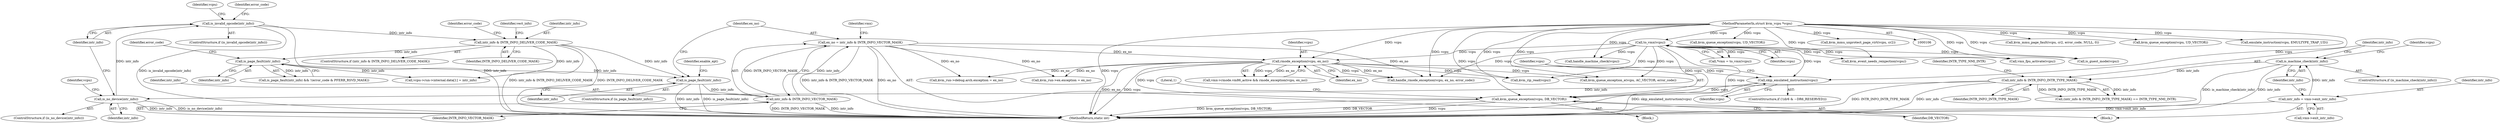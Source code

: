 digraph "0_linux_54a20552e1eae07aa240fa370a0293e006b5faed_0@pointer" {
"1000366" [label="(Call,kvm_queue_exception(vcpu, DB_VECTOR))"];
"1000364" [label="(Call,skip_emulated_instruction(vcpu))"];
"1000310" [label="(Call,rmode_exception(vcpu, ex_no))"];
"1000112" [label="(Call,to_vmx(vcpu))"];
"1000107" [label="(MethodParameterIn,struct kvm_vcpu *vcpu)"];
"1000298" [label="(Call,ex_no = intr_info & INTR_INFO_VECTOR_MASK)"];
"1000300" [label="(Call,intr_info & INTR_INFO_VECTOR_MASK)"];
"1000273" [label="(Call,is_page_fault(intr_info))"];
"1000205" [label="(Call,is_page_fault(intr_info))"];
"1000191" [label="(Call,intr_info & INTR_INFO_DELIVER_CODE_MASK)"];
"1000161" [label="(Call,is_invalid_opcode(intr_info))"];
"1000153" [label="(Call,is_no_device(intr_info))"];
"1000146" [label="(Call,intr_info & INTR_INFO_INTR_TYPE_MASK)"];
"1000139" [label="(Call,is_machine_check(intr_info))"];
"1000133" [label="(Call,intr_info = vmx->exit_intr_info)"];
"1000292" [label="(Call,kvm_mmu_page_fault(vcpu, cr2, error_code, NULL, 0))"];
"1000182" [label="(Call,kvm_queue_exception(vcpu, UD_VECTOR))"];
"1000166" [label="(Identifier,vcpu)"];
"1000139" [label="(Call,is_machine_check(intr_info))"];
"1000188" [label="(Identifier,error_code)"];
"1000175" [label="(Call,emulate_instruction(vcpu, EMULTYPE_TRAP_UD))"];
"1000370" [label="(Literal,1)"];
"1000307" [label="(Identifier,vmx)"];
"1000311" [label="(Identifier,vcpu)"];
"1000314" [label="(Call,handle_rmode_exception(vcpu, ex_no, error_code))"];
"1000191" [label="(Call,intr_info & INTR_INFO_DELIVER_CODE_MASK)"];
"1000273" [label="(Call,is_page_fault(intr_info))"];
"1000424" [label="(Call,kvm_run->debug.arch.exception = ex_no)"];
"1000367" [label="(Identifier,vcpu)"];
"1000143" [label="(Identifier,vcpu)"];
"1000301" [label="(Identifier,intr_info)"];
"1000205" [label="(Call,is_page_fault(intr_info))"];
"1000206" [label="(Identifier,intr_info)"];
"1000277" [label="(Identifier,enable_ept)"];
"1000204" [label="(Call,is_page_fault(intr_info) && !(error_code & PFERR_RSVD_MASK))"];
"1000248" [label="(Call,vcpu->run->internal.data[1] = intr_info)"];
"1000157" [label="(Identifier,vcpu)"];
"1000140" [label="(Identifier,intr_info)"];
"1000165" [label="(Call,is_guest_mode(vcpu))"];
"1000110" [label="(Call,*vmx = to_vmx(vcpu))"];
"1000286" [label="(Call,kvm_event_needs_reinjection(vcpu))"];
"1000113" [label="(Identifier,vcpu)"];
"1000190" [label="(ControlStructure,if (intr_info & INTR_INFO_DELIVER_CODE_MASK))"];
"1000359" [label="(ControlStructure,if (!(dr6 & ~DR6_RESERVED)))"];
"1000142" [label="(Call,handle_machine_check(vcpu))"];
"1000156" [label="(Call,vmx_fpu_activate(vcpu))"];
"1000161" [label="(Call,is_invalid_opcode(intr_info))"];
"1000457" [label="(MethodReturn,static int)"];
"1000148" [label="(Identifier,INTR_INFO_INTR_TYPE_MASK)"];
"1000108" [label="(Block,)"];
"1000160" [label="(ControlStructure,if (is_invalid_opcode(intr_info)))"];
"1000147" [label="(Identifier,intr_info)"];
"1000298" [label="(Call,ex_no = intr_info & INTR_INFO_VECTOR_MASK)"];
"1000312" [label="(Identifier,ex_no)"];
"1000138" [label="(ControlStructure,if (is_machine_check(intr_info)))"];
"1000299" [label="(Identifier,ex_no)"];
"1000146" [label="(Call,intr_info & INTR_INFO_INTR_TYPE_MASK)"];
"1000135" [label="(Call,vmx->exit_intr_info)"];
"1000300" [label="(Call,intr_info & INTR_INFO_VECTOR_MASK)"];
"1000410" [label="(Call,kvm_rip_read(vcpu))"];
"1000153" [label="(Call,is_no_device(intr_info))"];
"1000133" [label="(Call,intr_info = vmx->exit_intr_info)"];
"1000107" [label="(MethodParameterIn,struct kvm_vcpu *vcpu)"];
"1000162" [label="(Identifier,intr_info)"];
"1000112" [label="(Call,to_vmx(vcpu))"];
"1000304" [label="(Call,vmx->rmode.vm86_active && rmode_exception(vcpu, ex_no))"];
"1000168" [label="(Call,kvm_queue_exception(vcpu, UD_VECTOR))"];
"1000322" [label="(Call,kvm_queue_exception_e(vcpu, AC_VECTOR, error_code))"];
"1000149" [label="(Identifier,INTR_TYPE_NMI_INTR)"];
"1000195" [label="(Identifier,error_code)"];
"1000272" [label="(ControlStructure,if (is_page_fault(intr_info)))"];
"1000201" [label="(Identifier,vect_info)"];
"1000365" [label="(Identifier,vcpu)"];
"1000154" [label="(Identifier,intr_info)"];
"1000368" [label="(Identifier,DB_VECTOR)"];
"1000288" [label="(Call,kvm_mmu_unprotect_page_virt(vcpu, cr2))"];
"1000274" [label="(Identifier,intr_info)"];
"1000192" [label="(Identifier,intr_info)"];
"1000152" [label="(ControlStructure,if (is_no_device(intr_info)))"];
"1000440" [label="(Call,kvm_run->ex.exception = ex_no)"];
"1000134" [label="(Identifier,intr_info)"];
"1000145" [label="(Call,(intr_info & INTR_INFO_INTR_TYPE_MASK) == INTR_TYPE_NMI_INTR)"];
"1000209" [label="(Identifier,error_code)"];
"1000193" [label="(Identifier,INTR_INFO_DELIVER_CODE_MASK)"];
"1000310" [label="(Call,rmode_exception(vcpu, ex_no))"];
"1000302" [label="(Identifier,INTR_INFO_VECTOR_MASK)"];
"1000342" [label="(Block,)"];
"1000366" [label="(Call,kvm_queue_exception(vcpu, DB_VECTOR))"];
"1000364" [label="(Call,skip_emulated_instruction(vcpu))"];
"1000366" -> "1000342"  [label="AST: "];
"1000366" -> "1000368"  [label="CFG: "];
"1000367" -> "1000366"  [label="AST: "];
"1000368" -> "1000366"  [label="AST: "];
"1000370" -> "1000366"  [label="CFG: "];
"1000366" -> "1000457"  [label="DDG: DB_VECTOR"];
"1000366" -> "1000457"  [label="DDG: vcpu"];
"1000366" -> "1000457"  [label="DDG: kvm_queue_exception(vcpu, DB_VECTOR)"];
"1000364" -> "1000366"  [label="DDG: vcpu"];
"1000310" -> "1000366"  [label="DDG: vcpu"];
"1000112" -> "1000366"  [label="DDG: vcpu"];
"1000107" -> "1000366"  [label="DDG: vcpu"];
"1000364" -> "1000359"  [label="AST: "];
"1000364" -> "1000365"  [label="CFG: "];
"1000365" -> "1000364"  [label="AST: "];
"1000367" -> "1000364"  [label="CFG: "];
"1000364" -> "1000457"  [label="DDG: skip_emulated_instruction(vcpu)"];
"1000310" -> "1000364"  [label="DDG: vcpu"];
"1000112" -> "1000364"  [label="DDG: vcpu"];
"1000107" -> "1000364"  [label="DDG: vcpu"];
"1000310" -> "1000304"  [label="AST: "];
"1000310" -> "1000312"  [label="CFG: "];
"1000311" -> "1000310"  [label="AST: "];
"1000312" -> "1000310"  [label="AST: "];
"1000304" -> "1000310"  [label="CFG: "];
"1000310" -> "1000457"  [label="DDG: ex_no"];
"1000310" -> "1000457"  [label="DDG: vcpu"];
"1000310" -> "1000304"  [label="DDG: vcpu"];
"1000310" -> "1000304"  [label="DDG: ex_no"];
"1000112" -> "1000310"  [label="DDG: vcpu"];
"1000107" -> "1000310"  [label="DDG: vcpu"];
"1000298" -> "1000310"  [label="DDG: ex_no"];
"1000310" -> "1000314"  [label="DDG: vcpu"];
"1000310" -> "1000314"  [label="DDG: ex_no"];
"1000310" -> "1000322"  [label="DDG: vcpu"];
"1000310" -> "1000410"  [label="DDG: vcpu"];
"1000310" -> "1000424"  [label="DDG: ex_no"];
"1000310" -> "1000440"  [label="DDG: ex_no"];
"1000112" -> "1000110"  [label="AST: "];
"1000112" -> "1000113"  [label="CFG: "];
"1000113" -> "1000112"  [label="AST: "];
"1000110" -> "1000112"  [label="CFG: "];
"1000112" -> "1000457"  [label="DDG: vcpu"];
"1000112" -> "1000110"  [label="DDG: vcpu"];
"1000107" -> "1000112"  [label="DDG: vcpu"];
"1000112" -> "1000142"  [label="DDG: vcpu"];
"1000112" -> "1000156"  [label="DDG: vcpu"];
"1000112" -> "1000165"  [label="DDG: vcpu"];
"1000112" -> "1000286"  [label="DDG: vcpu"];
"1000112" -> "1000314"  [label="DDG: vcpu"];
"1000112" -> "1000322"  [label="DDG: vcpu"];
"1000112" -> "1000410"  [label="DDG: vcpu"];
"1000107" -> "1000106"  [label="AST: "];
"1000107" -> "1000457"  [label="DDG: vcpu"];
"1000107" -> "1000142"  [label="DDG: vcpu"];
"1000107" -> "1000156"  [label="DDG: vcpu"];
"1000107" -> "1000165"  [label="DDG: vcpu"];
"1000107" -> "1000168"  [label="DDG: vcpu"];
"1000107" -> "1000175"  [label="DDG: vcpu"];
"1000107" -> "1000182"  [label="DDG: vcpu"];
"1000107" -> "1000286"  [label="DDG: vcpu"];
"1000107" -> "1000288"  [label="DDG: vcpu"];
"1000107" -> "1000292"  [label="DDG: vcpu"];
"1000107" -> "1000314"  [label="DDG: vcpu"];
"1000107" -> "1000322"  [label="DDG: vcpu"];
"1000107" -> "1000410"  [label="DDG: vcpu"];
"1000298" -> "1000108"  [label="AST: "];
"1000298" -> "1000300"  [label="CFG: "];
"1000299" -> "1000298"  [label="AST: "];
"1000300" -> "1000298"  [label="AST: "];
"1000307" -> "1000298"  [label="CFG: "];
"1000298" -> "1000457"  [label="DDG: ex_no"];
"1000298" -> "1000457"  [label="DDG: intr_info & INTR_INFO_VECTOR_MASK"];
"1000300" -> "1000298"  [label="DDG: intr_info"];
"1000300" -> "1000298"  [label="DDG: INTR_INFO_VECTOR_MASK"];
"1000298" -> "1000314"  [label="DDG: ex_no"];
"1000298" -> "1000424"  [label="DDG: ex_no"];
"1000298" -> "1000440"  [label="DDG: ex_no"];
"1000300" -> "1000302"  [label="CFG: "];
"1000301" -> "1000300"  [label="AST: "];
"1000302" -> "1000300"  [label="AST: "];
"1000300" -> "1000457"  [label="DDG: intr_info"];
"1000300" -> "1000457"  [label="DDG: INTR_INFO_VECTOR_MASK"];
"1000273" -> "1000300"  [label="DDG: intr_info"];
"1000273" -> "1000272"  [label="AST: "];
"1000273" -> "1000274"  [label="CFG: "];
"1000274" -> "1000273"  [label="AST: "];
"1000277" -> "1000273"  [label="CFG: "];
"1000299" -> "1000273"  [label="CFG: "];
"1000273" -> "1000457"  [label="DDG: intr_info"];
"1000273" -> "1000457"  [label="DDG: is_page_fault(intr_info)"];
"1000205" -> "1000273"  [label="DDG: intr_info"];
"1000191" -> "1000273"  [label="DDG: intr_info"];
"1000205" -> "1000204"  [label="AST: "];
"1000205" -> "1000206"  [label="CFG: "];
"1000206" -> "1000205"  [label="AST: "];
"1000209" -> "1000205"  [label="CFG: "];
"1000204" -> "1000205"  [label="CFG: "];
"1000205" -> "1000204"  [label="DDG: intr_info"];
"1000191" -> "1000205"  [label="DDG: intr_info"];
"1000205" -> "1000248"  [label="DDG: intr_info"];
"1000191" -> "1000190"  [label="AST: "];
"1000191" -> "1000193"  [label="CFG: "];
"1000192" -> "1000191"  [label="AST: "];
"1000193" -> "1000191"  [label="AST: "];
"1000195" -> "1000191"  [label="CFG: "];
"1000201" -> "1000191"  [label="CFG: "];
"1000191" -> "1000457"  [label="DDG: intr_info & INTR_INFO_DELIVER_CODE_MASK"];
"1000191" -> "1000457"  [label="DDG: INTR_INFO_DELIVER_CODE_MASK"];
"1000161" -> "1000191"  [label="DDG: intr_info"];
"1000191" -> "1000248"  [label="DDG: intr_info"];
"1000161" -> "1000160"  [label="AST: "];
"1000161" -> "1000162"  [label="CFG: "];
"1000162" -> "1000161"  [label="AST: "];
"1000166" -> "1000161"  [label="CFG: "];
"1000188" -> "1000161"  [label="CFG: "];
"1000161" -> "1000457"  [label="DDG: intr_info"];
"1000161" -> "1000457"  [label="DDG: is_invalid_opcode(intr_info)"];
"1000153" -> "1000161"  [label="DDG: intr_info"];
"1000153" -> "1000152"  [label="AST: "];
"1000153" -> "1000154"  [label="CFG: "];
"1000154" -> "1000153"  [label="AST: "];
"1000157" -> "1000153"  [label="CFG: "];
"1000162" -> "1000153"  [label="CFG: "];
"1000153" -> "1000457"  [label="DDG: is_no_device(intr_info)"];
"1000153" -> "1000457"  [label="DDG: intr_info"];
"1000146" -> "1000153"  [label="DDG: intr_info"];
"1000146" -> "1000145"  [label="AST: "];
"1000146" -> "1000148"  [label="CFG: "];
"1000147" -> "1000146"  [label="AST: "];
"1000148" -> "1000146"  [label="AST: "];
"1000149" -> "1000146"  [label="CFG: "];
"1000146" -> "1000457"  [label="DDG: INTR_INFO_INTR_TYPE_MASK"];
"1000146" -> "1000457"  [label="DDG: intr_info"];
"1000146" -> "1000145"  [label="DDG: intr_info"];
"1000146" -> "1000145"  [label="DDG: INTR_INFO_INTR_TYPE_MASK"];
"1000139" -> "1000146"  [label="DDG: intr_info"];
"1000139" -> "1000138"  [label="AST: "];
"1000139" -> "1000140"  [label="CFG: "];
"1000140" -> "1000139"  [label="AST: "];
"1000143" -> "1000139"  [label="CFG: "];
"1000147" -> "1000139"  [label="CFG: "];
"1000139" -> "1000457"  [label="DDG: is_machine_check(intr_info)"];
"1000139" -> "1000457"  [label="DDG: intr_info"];
"1000133" -> "1000139"  [label="DDG: intr_info"];
"1000133" -> "1000108"  [label="AST: "];
"1000133" -> "1000135"  [label="CFG: "];
"1000134" -> "1000133"  [label="AST: "];
"1000135" -> "1000133"  [label="AST: "];
"1000140" -> "1000133"  [label="CFG: "];
"1000133" -> "1000457"  [label="DDG: vmx->exit_intr_info"];
}
